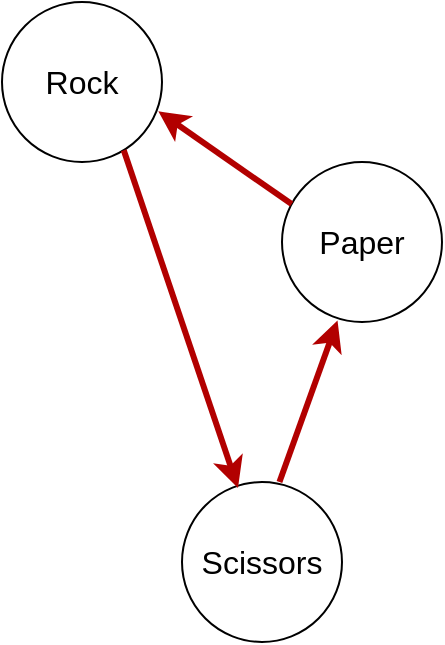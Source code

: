 <mxfile version="13.6.2" type="device" pages="7"><diagram id="9e6_Z-VKwYIJLHI3k8GD" name="rock-paper-scissors"><mxGraphModel dx="1086" dy="806" grid="1" gridSize="10" guides="1" tooltips="1" connect="1" arrows="1" fold="1" page="1" pageScale="1" pageWidth="827" pageHeight="1169" math="0" shadow="0"><root><mxCell id="BnuT8dtILZVAJD8GNS3d-0"/><mxCell id="BnuT8dtILZVAJD8GNS3d-1" parent="BnuT8dtILZVAJD8GNS3d-0"/><mxCell id="OL7TAy83lnLBot0rwto0-1" value="&lt;font style=&quot;font-size: 16px&quot;&gt;Paper&lt;br&gt;&lt;/font&gt;" style="ellipse;whiteSpace=wrap;html=1;aspect=fixed;" parent="BnuT8dtILZVAJD8GNS3d-1" vertex="1"><mxGeometry x="820" y="280" width="80" height="80" as="geometry"/></mxCell><mxCell id="OL7TAy83lnLBot0rwto0-2" value="&lt;font style=&quot;font-size: 16px&quot;&gt;Scissors&lt;br&gt;&lt;/font&gt;" style="ellipse;whiteSpace=wrap;html=1;aspect=fixed;" parent="BnuT8dtILZVAJD8GNS3d-1" vertex="1"><mxGeometry x="770" y="440" width="80" height="80" as="geometry"/></mxCell><mxCell id="OL7TAy83lnLBot0rwto0-5" value="&lt;font style=&quot;font-size: 16px&quot;&gt;Rock&lt;/font&gt;" style="ellipse;whiteSpace=wrap;html=1;aspect=fixed;" parent="BnuT8dtILZVAJD8GNS3d-1" vertex="1"><mxGeometry x="680" y="200" width="80" height="80" as="geometry"/></mxCell><mxCell id="OL7TAy83lnLBot0rwto0-6" value="" style="endArrow=none;html=1;entryX=0.06;entryY=0.263;entryDx=0;entryDy=0;entryPerimeter=0;fillColor=#e51400;strokeColor=#B20000;strokeWidth=3;startArrow=classic;startFill=1;endFill=0;exitX=0.977;exitY=0.683;exitDx=0;exitDy=0;exitPerimeter=0;" parent="BnuT8dtILZVAJD8GNS3d-1" source="OL7TAy83lnLBot0rwto0-5" target="OL7TAy83lnLBot0rwto0-1" edge="1"><mxGeometry width="50" height="50" relative="1" as="geometry"><mxPoint x="757" y="253" as="sourcePoint"/><mxPoint x="826.96" y="300" as="targetPoint"/></mxGeometry></mxCell><mxCell id="OL7TAy83lnLBot0rwto0-7" value="" style="endArrow=none;html=1;fillColor=#e51400;strokeColor=#B20000;strokeWidth=3;exitX=0.347;exitY=0.99;exitDx=0;exitDy=0;exitPerimeter=0;startArrow=classic;startFill=1;endFill=0;entryX=0.609;entryY=0;entryDx=0;entryDy=0;entryPerimeter=0;" parent="BnuT8dtILZVAJD8GNS3d-1" source="OL7TAy83lnLBot0rwto0-1" target="OL7TAy83lnLBot0rwto0-2" edge="1"><mxGeometry width="50" height="50" relative="1" as="geometry"><mxPoint x="849" y="355" as="sourcePoint"/><mxPoint x="819" y="440" as="targetPoint"/></mxGeometry></mxCell><mxCell id="OL7TAy83lnLBot0rwto0-10" value="" style="endArrow=none;html=1;entryX=0.761;entryY=0.927;entryDx=0;entryDy=0;fillColor=#e51400;strokeColor=#B20000;strokeWidth=3;startArrow=classic;startFill=1;endFill=0;entryPerimeter=0;" parent="BnuT8dtILZVAJD8GNS3d-1" target="OL7TAy83lnLBot0rwto0-5" edge="1"><mxGeometry width="50" height="50" relative="1" as="geometry"><mxPoint x="798" y="443" as="sourcePoint"/><mxPoint x="834.8" y="311.04" as="targetPoint"/></mxGeometry></mxCell></root></mxGraphModel></diagram><diagram id="YabmAm7ftYtk6uiL4tGM" name="add-lizard-spock"><mxGraphModel dx="1086" dy="806" grid="1" gridSize="10" guides="1" tooltips="1" connect="1" arrows="1" fold="1" page="1" pageScale="1" pageWidth="827" pageHeight="1169" math="0" shadow="0"><root><mxCell id="bu8O0fWI7KSObZ9ryEhF-0"/><mxCell id="bu8O0fWI7KSObZ9ryEhF-1" parent="bu8O0fWI7KSObZ9ryEhF-0"/><mxCell id="bu8O0fWI7KSObZ9ryEhF-2" value="" style="endArrow=classic;html=1;fillColor=#60a917;strokeColor=#2D7600;strokeWidth=3;exitX=0.424;exitY=0.982;exitDx=0;exitDy=0;exitPerimeter=0;entryX=0.266;entryY=0.059;entryDx=0;entryDy=0;entryPerimeter=0;" parent="bu8O0fWI7KSObZ9ryEhF-1" source="bu8O0fWI7KSObZ9ryEhF-5" target="bu8O0fWI7KSObZ9ryEhF-6" edge="1"><mxGeometry width="50" height="50" relative="1" as="geometry"><mxPoint x="867.76" y="379.2" as="sourcePoint"/><mxPoint x="839" y="460" as="targetPoint"/></mxGeometry></mxCell><mxCell id="bu8O0fWI7KSObZ9ryEhF-3" value="&lt;font style=&quot;font-size: 16px&quot;&gt;Paper&lt;br&gt;&lt;/font&gt;" style="ellipse;whiteSpace=wrap;html=1;aspect=fixed;" parent="bu8O0fWI7KSObZ9ryEhF-1" vertex="1"><mxGeometry x="820" y="280" width="80" height="80" as="geometry"/></mxCell><mxCell id="bu8O0fWI7KSObZ9ryEhF-4" value="&lt;font style=&quot;font-size: 16px&quot;&gt;Scissors&lt;br&gt;&lt;/font&gt;" style="ellipse;whiteSpace=wrap;html=1;aspect=fixed;" parent="bu8O0fWI7KSObZ9ryEhF-1" vertex="1"><mxGeometry x="770" y="440" width="80" height="80" as="geometry"/></mxCell><mxCell id="bu8O0fWI7KSObZ9ryEhF-5" value="&lt;font style=&quot;font-size: 16px&quot;&gt;Lizard&lt;br&gt;&lt;/font&gt;" style="ellipse;whiteSpace=wrap;html=1;aspect=fixed;" parent="bu8O0fWI7KSObZ9ryEhF-1" vertex="1"><mxGeometry x="560" y="290" width="80" height="80" as="geometry"/></mxCell><mxCell id="bu8O0fWI7KSObZ9ryEhF-6" value="&lt;font style=&quot;font-size: 16px&quot;&gt;Spock&lt;br&gt;&lt;/font&gt;" style="ellipse;whiteSpace=wrap;html=1;aspect=fixed;" parent="bu8O0fWI7KSObZ9ryEhF-1" vertex="1"><mxGeometry x="600" y="440" width="80" height="80" as="geometry"/></mxCell><mxCell id="bu8O0fWI7KSObZ9ryEhF-7" value="&lt;font style=&quot;font-size: 16px&quot;&gt;Rock&lt;/font&gt;" style="ellipse;whiteSpace=wrap;html=1;aspect=fixed;" parent="bu8O0fWI7KSObZ9ryEhF-1" vertex="1"><mxGeometry x="680" y="200" width="80" height="80" as="geometry"/></mxCell><mxCell id="bu8O0fWI7KSObZ9ryEhF-8" value="" style="endArrow=none;html=1;entryX=0.06;entryY=0.263;entryDx=0;entryDy=0;entryPerimeter=0;fillColor=#fad9d5;strokeColor=#ae4132;strokeWidth=3;startArrow=classic;startFill=1;endFill=0;exitX=0.977;exitY=0.683;exitDx=0;exitDy=0;exitPerimeter=0;" parent="bu8O0fWI7KSObZ9ryEhF-1" source="bu8O0fWI7KSObZ9ryEhF-7" target="bu8O0fWI7KSObZ9ryEhF-3" edge="1"><mxGeometry width="50" height="50" relative="1" as="geometry"><mxPoint x="757" y="253" as="sourcePoint"/><mxPoint x="826.96" y="300" as="targetPoint"/></mxGeometry></mxCell><mxCell id="bu8O0fWI7KSObZ9ryEhF-9" value="" style="endArrow=none;html=1;fillColor=#fad9d5;strokeColor=#ae4132;strokeWidth=3;exitX=0.347;exitY=0.99;exitDx=0;exitDy=0;exitPerimeter=0;startArrow=classic;startFill=1;endFill=0;entryX=0.609;entryY=0;entryDx=0;entryDy=0;entryPerimeter=0;" parent="bu8O0fWI7KSObZ9ryEhF-1" source="bu8O0fWI7KSObZ9ryEhF-3" target="bu8O0fWI7KSObZ9ryEhF-4" edge="1"><mxGeometry width="50" height="50" relative="1" as="geometry"><mxPoint x="849" y="355" as="sourcePoint"/><mxPoint x="819" y="440" as="targetPoint"/></mxGeometry></mxCell><mxCell id="bu8O0fWI7KSObZ9ryEhF-10" value="" style="endArrow=none;html=1;fillColor=#60a917;strokeColor=#2D7600;strokeWidth=3;exitX=0;exitY=0.5;exitDx=0;exitDy=0;entryX=1;entryY=0.5;entryDx=0;entryDy=0;startArrow=classic;startFill=1;endFill=0;" parent="bu8O0fWI7KSObZ9ryEhF-1" source="bu8O0fWI7KSObZ9ryEhF-4" target="bu8O0fWI7KSObZ9ryEhF-6" edge="1"><mxGeometry width="50" height="50" relative="1" as="geometry"><mxPoint x="857.76" y="369.2" as="sourcePoint"/><mxPoint x="680.24" y="481.5" as="targetPoint"/></mxGeometry></mxCell><mxCell id="bu8O0fWI7KSObZ9ryEhF-11" value="" style="endArrow=none;html=1;fillColor=#60a917;strokeColor=#2D7600;strokeWidth=3;exitX=0.754;exitY=0.068;exitDx=0;exitDy=0;exitPerimeter=0;entryX=0.016;entryY=0.659;entryDx=0;entryDy=0;entryPerimeter=0;startArrow=classic;startFill=1;endFill=0;" parent="bu8O0fWI7KSObZ9ryEhF-1" source="bu8O0fWI7KSObZ9ryEhF-5" target="bu8O0fWI7KSObZ9ryEhF-7" edge="1"><mxGeometry width="50" height="50" relative="1" as="geometry"><mxPoint x="603.92" y="378.56" as="sourcePoint"/><mxPoint x="630.16" y="452.8" as="targetPoint"/></mxGeometry></mxCell><mxCell id="bu8O0fWI7KSObZ9ryEhF-12" value="" style="endArrow=none;html=1;entryX=0.761;entryY=0.927;entryDx=0;entryDy=0;fillColor=#fad9d5;strokeColor=#ae4132;strokeWidth=3;startArrow=classic;startFill=1;endFill=0;entryPerimeter=0;" parent="bu8O0fWI7KSObZ9ryEhF-1" target="bu8O0fWI7KSObZ9ryEhF-7" edge="1"><mxGeometry width="50" height="50" relative="1" as="geometry"><mxPoint x="798" y="443" as="sourcePoint"/><mxPoint x="834.8" y="311.04" as="targetPoint"/></mxGeometry></mxCell></root></mxGraphModel></diagram><diagram id="udaQtl2rKugXAby5NC5z" name="discover-pattern"><mxGraphModel dx="1086" dy="806" grid="1" gridSize="10" guides="1" tooltips="1" connect="1" arrows="1" fold="1" page="1" pageScale="1" pageWidth="827" pageHeight="1169" math="0" shadow="0"><root><mxCell id="7-mwW_3qTx7R7UxafjOz-0"/><mxCell id="7-mwW_3qTx7R7UxafjOz-1" parent="7-mwW_3qTx7R7UxafjOz-0"/><mxCell id="7-mwW_3qTx7R7UxafjOz-2" value="" style="endArrow=classic;html=1;fillColor=#f8cecc;strokeColor=#b85450;strokeWidth=3;exitX=0.424;exitY=0.982;exitDx=0;exitDy=0;exitPerimeter=0;entryX=0.266;entryY=0.059;entryDx=0;entryDy=0;entryPerimeter=0;" parent="7-mwW_3qTx7R7UxafjOz-1" source="7-mwW_3qTx7R7UxafjOz-5" target="7-mwW_3qTx7R7UxafjOz-6" edge="1"><mxGeometry width="50" height="50" relative="1" as="geometry"><mxPoint x="867.76" y="379.2" as="sourcePoint"/><mxPoint x="839" y="460" as="targetPoint"/></mxGeometry></mxCell><mxCell id="7-mwW_3qTx7R7UxafjOz-3" value="&lt;font style=&quot;font-size: 16px&quot;&gt;Paper&lt;br&gt;&lt;/font&gt;" style="ellipse;whiteSpace=wrap;html=1;aspect=fixed;" parent="7-mwW_3qTx7R7UxafjOz-1" vertex="1"><mxGeometry x="820" y="280" width="80" height="80" as="geometry"/></mxCell><mxCell id="7-mwW_3qTx7R7UxafjOz-4" value="&lt;font style=&quot;font-size: 16px&quot;&gt;Scissors&lt;br&gt;&lt;/font&gt;" style="ellipse;whiteSpace=wrap;html=1;aspect=fixed;" parent="7-mwW_3qTx7R7UxafjOz-1" vertex="1"><mxGeometry x="770" y="440" width="80" height="80" as="geometry"/></mxCell><mxCell id="7-mwW_3qTx7R7UxafjOz-5" value="&lt;font style=&quot;font-size: 16px&quot;&gt;Lizard&lt;br&gt;&lt;/font&gt;" style="ellipse;whiteSpace=wrap;html=1;aspect=fixed;" parent="7-mwW_3qTx7R7UxafjOz-1" vertex="1"><mxGeometry x="560" y="290" width="80" height="80" as="geometry"/></mxCell><mxCell id="7-mwW_3qTx7R7UxafjOz-6" value="&lt;font style=&quot;font-size: 16px&quot;&gt;Spock&lt;br&gt;&lt;/font&gt;" style="ellipse;whiteSpace=wrap;html=1;aspect=fixed;" parent="7-mwW_3qTx7R7UxafjOz-1" vertex="1"><mxGeometry x="600" y="440" width="80" height="80" as="geometry"/></mxCell><mxCell id="7-mwW_3qTx7R7UxafjOz-7" value="&lt;font style=&quot;font-size: 16px&quot;&gt;Rock&lt;/font&gt;" style="ellipse;whiteSpace=wrap;html=1;aspect=fixed;" parent="7-mwW_3qTx7R7UxafjOz-1" vertex="1"><mxGeometry x="680" y="200" width="80" height="80" as="geometry"/></mxCell><mxCell id="7-mwW_3qTx7R7UxafjOz-8" value="" style="endArrow=none;html=1;entryX=0.06;entryY=0.263;entryDx=0;entryDy=0;entryPerimeter=0;fillColor=#60a917;strokeWidth=3;startArrow=classic;startFill=1;endFill=0;exitX=0.977;exitY=0.683;exitDx=0;exitDy=0;exitPerimeter=0;strokeColor=#AE4132;" parent="7-mwW_3qTx7R7UxafjOz-1" source="7-mwW_3qTx7R7UxafjOz-7" target="7-mwW_3qTx7R7UxafjOz-3" edge="1"><mxGeometry width="50" height="50" relative="1" as="geometry"><mxPoint x="757" y="253" as="sourcePoint"/><mxPoint x="826.96" y="300" as="targetPoint"/></mxGeometry></mxCell><mxCell id="7-mwW_3qTx7R7UxafjOz-9" value="" style="endArrow=none;html=1;fillColor=#fad9d5;strokeColor=#ae4132;strokeWidth=3;exitX=0.347;exitY=0.99;exitDx=0;exitDy=0;exitPerimeter=0;startArrow=classic;startFill=1;endFill=0;entryX=0.609;entryY=0;entryDx=0;entryDy=0;entryPerimeter=0;" parent="7-mwW_3qTx7R7UxafjOz-1" source="7-mwW_3qTx7R7UxafjOz-3" target="7-mwW_3qTx7R7UxafjOz-4" edge="1"><mxGeometry width="50" height="50" relative="1" as="geometry"><mxPoint x="849" y="355" as="sourcePoint"/><mxPoint x="819" y="440" as="targetPoint"/></mxGeometry></mxCell><mxCell id="7-mwW_3qTx7R7UxafjOz-10" value="" style="endArrow=none;html=1;fillColor=#f8cecc;strokeColor=#b85450;strokeWidth=3;exitX=0;exitY=0.5;exitDx=0;exitDy=0;entryX=1;entryY=0.5;entryDx=0;entryDy=0;startArrow=classic;startFill=1;endFill=0;" parent="7-mwW_3qTx7R7UxafjOz-1" source="7-mwW_3qTx7R7UxafjOz-4" target="7-mwW_3qTx7R7UxafjOz-6" edge="1"><mxGeometry width="50" height="50" relative="1" as="geometry"><mxPoint x="857.76" y="369.2" as="sourcePoint"/><mxPoint x="680.24" y="481.5" as="targetPoint"/></mxGeometry></mxCell><mxCell id="7-mwW_3qTx7R7UxafjOz-11" value="" style="endArrow=none;html=1;fillColor=#60a917;strokeWidth=3;exitX=0.754;exitY=0.068;exitDx=0;exitDy=0;exitPerimeter=0;entryX=0.016;entryY=0.659;entryDx=0;entryDy=0;entryPerimeter=0;startArrow=classic;startFill=1;endFill=0;strokeColor=#001DBC;" parent="7-mwW_3qTx7R7UxafjOz-1" source="7-mwW_3qTx7R7UxafjOz-5" target="7-mwW_3qTx7R7UxafjOz-7" edge="1"><mxGeometry width="50" height="50" relative="1" as="geometry"><mxPoint x="603.92" y="378.56" as="sourcePoint"/><mxPoint x="630.16" y="452.8" as="targetPoint"/></mxGeometry></mxCell><mxCell id="7-mwW_3qTx7R7UxafjOz-12" value="" style="endArrow=none;html=1;entryX=0.761;entryY=0.927;entryDx=0;entryDy=0;fillColor=#fad9d5;strokeColor=#ae4132;strokeWidth=3;startArrow=classic;startFill=1;endFill=0;entryPerimeter=0;" parent="7-mwW_3qTx7R7UxafjOz-1" target="7-mwW_3qTx7R7UxafjOz-7" edge="1"><mxGeometry width="50" height="50" relative="1" as="geometry"><mxPoint x="798" y="443" as="sourcePoint"/><mxPoint x="834.8" y="311.04" as="targetPoint"/></mxGeometry></mxCell><mxCell id="7-mwW_3qTx7R7UxafjOz-15" value="" style="endArrow=none;html=1;fillColor=#60a917;strokeColor=#2D7600;strokeWidth=3;startArrow=classic;startFill=1;endFill=0;exitX=0.003;exitY=0.48;exitDx=0;exitDy=0;exitPerimeter=0;entryX=0.997;entryY=0.362;entryDx=0;entryDy=0;entryPerimeter=0;" parent="7-mwW_3qTx7R7UxafjOz-1" source="7-mwW_3qTx7R7UxafjOz-3" target="7-mwW_3qTx7R7UxafjOz-5" edge="1"><mxGeometry width="50" height="50" relative="1" as="geometry"><mxPoint x="701.12" y="282.32" as="sourcePoint"/><mxPoint x="640" y="307" as="targetPoint"/></mxGeometry></mxCell></root></mxGraphModel></diagram><diagram id="m64mC-ZzCTpr8YmQdJvG" name="follow-pattern-1"><mxGraphModel dx="1086" dy="806" grid="1" gridSize="10" guides="1" tooltips="1" connect="1" arrows="1" fold="1" page="1" pageScale="1" pageWidth="827" pageHeight="1169" math="0" shadow="0"><root><mxCell id="MLxDjunKct8Moc0T_skl-0"/><mxCell id="MLxDjunKct8Moc0T_skl-1" parent="MLxDjunKct8Moc0T_skl-0"/><mxCell id="i18cFVJMgDSFDs-KqKWb-15" value="" style="endArrow=classic;html=1;fillColor=#0050ef;strokeWidth=3;exitX=0.424;exitY=0.982;exitDx=0;exitDy=0;exitPerimeter=0;entryX=0.266;entryY=0.059;entryDx=0;entryDy=0;entryPerimeter=0;strokeColor=#001DBC;" parent="MLxDjunKct8Moc0T_skl-1" source="i18cFVJMgDSFDs-KqKWb-18" target="i18cFVJMgDSFDs-KqKWb-19" edge="1"><mxGeometry width="50" height="50" relative="1" as="geometry"><mxPoint x="887.76" y="399.2" as="sourcePoint"/><mxPoint x="859" y="480" as="targetPoint"/></mxGeometry></mxCell><mxCell id="i18cFVJMgDSFDs-KqKWb-16" value="&lt;font style=&quot;font-size: 16px&quot;&gt;Paper&lt;br&gt;&lt;/font&gt;" style="ellipse;whiteSpace=wrap;html=1;aspect=fixed;" parent="MLxDjunKct8Moc0T_skl-1" vertex="1"><mxGeometry x="840" y="300" width="80" height="80" as="geometry"/></mxCell><mxCell id="i18cFVJMgDSFDs-KqKWb-17" value="&lt;font style=&quot;font-size: 16px&quot;&gt;Scissors&lt;br&gt;&lt;/font&gt;" style="ellipse;whiteSpace=wrap;html=1;aspect=fixed;" parent="MLxDjunKct8Moc0T_skl-1" vertex="1"><mxGeometry x="790" y="460" width="80" height="80" as="geometry"/></mxCell><mxCell id="i18cFVJMgDSFDs-KqKWb-18" value="&lt;font style=&quot;font-size: 16px&quot;&gt;Lizard&lt;br&gt;&lt;/font&gt;" style="ellipse;whiteSpace=wrap;html=1;aspect=fixed;" parent="MLxDjunKct8Moc0T_skl-1" vertex="1"><mxGeometry x="580" y="310" width="80" height="80" as="geometry"/></mxCell><mxCell id="i18cFVJMgDSFDs-KqKWb-19" value="&lt;font style=&quot;font-size: 16px&quot;&gt;Spock&lt;br&gt;&lt;/font&gt;" style="ellipse;whiteSpace=wrap;html=1;aspect=fixed;" parent="MLxDjunKct8Moc0T_skl-1" vertex="1"><mxGeometry x="620" y="460" width="80" height="80" as="geometry"/></mxCell><mxCell id="i18cFVJMgDSFDs-KqKWb-20" value="&lt;font style=&quot;font-size: 16px&quot;&gt;Rock&lt;/font&gt;" style="ellipse;whiteSpace=wrap;html=1;aspect=fixed;" parent="MLxDjunKct8Moc0T_skl-1" vertex="1"><mxGeometry x="700" y="220" width="80" height="80" as="geometry"/></mxCell><mxCell id="i18cFVJMgDSFDs-KqKWb-21" value="" style="endArrow=none;html=1;entryX=0.06;entryY=0.263;entryDx=0;entryDy=0;entryPerimeter=0;fillColor=#e51400;strokeWidth=3;startArrow=classic;startFill=1;endFill=0;exitX=0.977;exitY=0.683;exitDx=0;exitDy=0;exitPerimeter=0;strokeColor=#B85450;" parent="MLxDjunKct8Moc0T_skl-1" source="i18cFVJMgDSFDs-KqKWb-20" target="i18cFVJMgDSFDs-KqKWb-16" edge="1"><mxGeometry width="50" height="50" relative="1" as="geometry"><mxPoint x="777" y="273" as="sourcePoint"/><mxPoint x="846.96" y="320" as="targetPoint"/></mxGeometry></mxCell><mxCell id="i18cFVJMgDSFDs-KqKWb-22" value="" style="endArrow=none;html=1;fillColor=#e51400;strokeWidth=3;exitX=0.347;exitY=0.99;exitDx=0;exitDy=0;exitPerimeter=0;startArrow=classic;startFill=1;endFill=0;entryX=0.609;entryY=0;entryDx=0;entryDy=0;entryPerimeter=0;strokeColor=#B85450;" parent="MLxDjunKct8Moc0T_skl-1" source="i18cFVJMgDSFDs-KqKWb-16" target="i18cFVJMgDSFDs-KqKWb-17" edge="1"><mxGeometry width="50" height="50" relative="1" as="geometry"><mxPoint x="869" y="375" as="sourcePoint"/><mxPoint x="839" y="460" as="targetPoint"/></mxGeometry></mxCell><mxCell id="i18cFVJMgDSFDs-KqKWb-23" value="" style="endArrow=none;html=1;fillColor=#f8cecc;strokeColor=#b85450;strokeWidth=3;exitX=0;exitY=0.5;exitDx=0;exitDy=0;entryX=1;entryY=0.5;entryDx=0;entryDy=0;startArrow=classic;startFill=1;endFill=0;" parent="MLxDjunKct8Moc0T_skl-1" source="i18cFVJMgDSFDs-KqKWb-17" target="i18cFVJMgDSFDs-KqKWb-19" edge="1"><mxGeometry width="50" height="50" relative="1" as="geometry"><mxPoint x="877.76" y="389.2" as="sourcePoint"/><mxPoint x="700.24" y="501.5" as="targetPoint"/></mxGeometry></mxCell><mxCell id="i18cFVJMgDSFDs-KqKWb-24" value="" style="endArrow=none;html=1;fillColor=#f8cecc;strokeWidth=3;exitX=0.754;exitY=0.068;exitDx=0;exitDy=0;exitPerimeter=0;entryX=0.016;entryY=0.659;entryDx=0;entryDy=0;entryPerimeter=0;startArrow=classic;startFill=1;endFill=0;strokeColor=#B85450;" parent="MLxDjunKct8Moc0T_skl-1" source="i18cFVJMgDSFDs-KqKWb-18" target="i18cFVJMgDSFDs-KqKWb-20" edge="1"><mxGeometry width="50" height="50" relative="1" as="geometry"><mxPoint x="623.92" y="398.56" as="sourcePoint"/><mxPoint x="650.16" y="472.8" as="targetPoint"/></mxGeometry></mxCell><mxCell id="i18cFVJMgDSFDs-KqKWb-25" value="" style="endArrow=none;html=1;entryX=0.761;entryY=0.927;entryDx=0;entryDy=0;fillColor=#60a917;strokeWidth=3;startArrow=classic;startFill=1;endFill=0;entryPerimeter=0;strokeColor=#B85450;" parent="MLxDjunKct8Moc0T_skl-1" target="i18cFVJMgDSFDs-KqKWb-20" edge="1"><mxGeometry width="50" height="50" relative="1" as="geometry"><mxPoint x="818" y="463" as="sourcePoint"/><mxPoint x="854.8" y="331.04" as="targetPoint"/></mxGeometry></mxCell><mxCell id="i18cFVJMgDSFDs-KqKWb-27" value="" style="endArrow=none;html=1;entryX=0.56;entryY=-0.007;entryDx=0;entryDy=0;fillColor=#0050ef;strokeWidth=3;startArrow=classic;startFill=1;endFill=0;exitX=0.227;exitY=0.937;exitDx=0;exitDy=0;entryPerimeter=0;exitPerimeter=0;strokeColor=#2D7600;" parent="MLxDjunKct8Moc0T_skl-1" source="i18cFVJMgDSFDs-KqKWb-20" target="i18cFVJMgDSFDs-KqKWb-19" edge="1"><mxGeometry width="50" height="50" relative="1" as="geometry"><mxPoint x="711" y="292" as="sourcePoint"/><mxPoint x="861.716" y="378.284" as="targetPoint"/></mxGeometry></mxCell><mxCell id="i18cFVJMgDSFDs-KqKWb-28" value="" style="endArrow=none;html=1;fillColor=#d5e8d4;strokeWidth=3;startArrow=classic;startFill=1;endFill=0;exitX=0.003;exitY=0.48;exitDx=0;exitDy=0;exitPerimeter=0;entryX=0.997;entryY=0.362;entryDx=0;entryDy=0;entryPerimeter=0;strokeColor=#B85450;" parent="MLxDjunKct8Moc0T_skl-1" source="i18cFVJMgDSFDs-KqKWb-16" target="i18cFVJMgDSFDs-KqKWb-18" edge="1"><mxGeometry width="50" height="50" relative="1" as="geometry"><mxPoint x="721.12" y="302.32" as="sourcePoint"/><mxPoint x="660" y="327" as="targetPoint"/></mxGeometry></mxCell></root></mxGraphModel></diagram><diagram id="taT_E5NzCVB-kXhi4oP4" name="follow-pattern-2"><mxGraphModel dx="1086" dy="806" grid="1" gridSize="10" guides="1" tooltips="1" connect="1" arrows="1" fold="1" page="1" pageScale="1" pageWidth="827" pageHeight="1169" math="0" shadow="0"><root><mxCell id="TkNvPMxHkz4VMcp3EQDT-0"/><mxCell id="TkNvPMxHkz4VMcp3EQDT-1" parent="TkNvPMxHkz4VMcp3EQDT-0"/><mxCell id="TkNvPMxHkz4VMcp3EQDT-2" value="" style="endArrow=classic;html=1;fillColor=#dae8fc;strokeWidth=3;exitX=0.424;exitY=0.982;exitDx=0;exitDy=0;exitPerimeter=0;entryX=0.266;entryY=0.059;entryDx=0;entryDy=0;entryPerimeter=0;gradientColor=#7ea6e0;strokeColor=#B85450;" parent="TkNvPMxHkz4VMcp3EQDT-1" source="TkNvPMxHkz4VMcp3EQDT-5" target="TkNvPMxHkz4VMcp3EQDT-6" edge="1"><mxGeometry width="50" height="50" relative="1" as="geometry"><mxPoint x="867.76" y="379.2" as="sourcePoint"/><mxPoint x="839" y="460" as="targetPoint"/></mxGeometry></mxCell><mxCell id="TkNvPMxHkz4VMcp3EQDT-3" value="&lt;font style=&quot;font-size: 16px&quot;&gt;Paper&lt;br&gt;&lt;/font&gt;" style="ellipse;whiteSpace=wrap;html=1;aspect=fixed;" parent="TkNvPMxHkz4VMcp3EQDT-1" vertex="1"><mxGeometry x="820" y="280" width="80" height="80" as="geometry"/></mxCell><mxCell id="TkNvPMxHkz4VMcp3EQDT-4" value="&lt;font style=&quot;font-size: 16px&quot;&gt;Scissors&lt;br&gt;&lt;/font&gt;" style="ellipse;whiteSpace=wrap;html=1;aspect=fixed;" parent="TkNvPMxHkz4VMcp3EQDT-1" vertex="1"><mxGeometry x="770" y="440" width="80" height="80" as="geometry"/></mxCell><mxCell id="TkNvPMxHkz4VMcp3EQDT-5" value="&lt;font style=&quot;font-size: 16px&quot;&gt;Lizard&lt;br&gt;&lt;/font&gt;" style="ellipse;whiteSpace=wrap;html=1;aspect=fixed;" parent="TkNvPMxHkz4VMcp3EQDT-1" vertex="1"><mxGeometry x="560" y="290" width="80" height="80" as="geometry"/></mxCell><mxCell id="TkNvPMxHkz4VMcp3EQDT-6" value="&lt;font style=&quot;font-size: 16px&quot;&gt;Spock&lt;br&gt;&lt;/font&gt;" style="ellipse;whiteSpace=wrap;html=1;aspect=fixed;" parent="TkNvPMxHkz4VMcp3EQDT-1" vertex="1"><mxGeometry x="600" y="440" width="80" height="80" as="geometry"/></mxCell><mxCell id="TkNvPMxHkz4VMcp3EQDT-7" value="&lt;font style=&quot;font-size: 16px&quot;&gt;Rock&lt;/font&gt;" style="ellipse;whiteSpace=wrap;html=1;aspect=fixed;" parent="TkNvPMxHkz4VMcp3EQDT-1" vertex="1"><mxGeometry x="680" y="200" width="80" height="80" as="geometry"/></mxCell><mxCell id="TkNvPMxHkz4VMcp3EQDT-8" value="" style="endArrow=none;html=1;entryX=0.06;entryY=0.263;entryDx=0;entryDy=0;entryPerimeter=0;fillColor=#e51400;strokeWidth=3;startArrow=classic;startFill=1;endFill=0;exitX=0.977;exitY=0.683;exitDx=0;exitDy=0;exitPerimeter=0;strokeColor=#B85450;" parent="TkNvPMxHkz4VMcp3EQDT-1" source="TkNvPMxHkz4VMcp3EQDT-7" target="TkNvPMxHkz4VMcp3EQDT-3" edge="1"><mxGeometry width="50" height="50" relative="1" as="geometry"><mxPoint x="757" y="253" as="sourcePoint"/><mxPoint x="826.96" y="300" as="targetPoint"/></mxGeometry></mxCell><mxCell id="TkNvPMxHkz4VMcp3EQDT-9" value="" style="endArrow=none;html=1;fillColor=#e51400;strokeWidth=3;exitX=0.347;exitY=0.99;exitDx=0;exitDy=0;exitPerimeter=0;startArrow=classic;startFill=1;endFill=0;entryX=0.609;entryY=0;entryDx=0;entryDy=0;entryPerimeter=0;strokeColor=#B85450;" parent="TkNvPMxHkz4VMcp3EQDT-1" source="TkNvPMxHkz4VMcp3EQDT-3" target="TkNvPMxHkz4VMcp3EQDT-4" edge="1"><mxGeometry width="50" height="50" relative="1" as="geometry"><mxPoint x="849" y="355" as="sourcePoint"/><mxPoint x="819" y="440" as="targetPoint"/></mxGeometry></mxCell><mxCell id="TkNvPMxHkz4VMcp3EQDT-10" value="" style="endArrow=none;html=1;fillColor=#fa6800;strokeWidth=3;exitX=0;exitY=0.5;exitDx=0;exitDy=0;entryX=1;entryY=0.5;entryDx=0;entryDy=0;startArrow=classic;startFill=1;endFill=0;strokeColor=#001DBC;" parent="TkNvPMxHkz4VMcp3EQDT-1" source="TkNvPMxHkz4VMcp3EQDT-4" target="TkNvPMxHkz4VMcp3EQDT-6" edge="1"><mxGeometry width="50" height="50" relative="1" as="geometry"><mxPoint x="857.76" y="369.2" as="sourcePoint"/><mxPoint x="680.24" y="481.5" as="targetPoint"/></mxGeometry></mxCell><mxCell id="TkNvPMxHkz4VMcp3EQDT-11" value="" style="endArrow=none;html=1;fillColor=#f8cecc;strokeWidth=3;exitX=0.754;exitY=0.068;exitDx=0;exitDy=0;exitPerimeter=0;entryX=0.016;entryY=0.659;entryDx=0;entryDy=0;entryPerimeter=0;startArrow=classic;startFill=1;endFill=0;strokeColor=#B85450;" parent="TkNvPMxHkz4VMcp3EQDT-1" source="TkNvPMxHkz4VMcp3EQDT-5" target="TkNvPMxHkz4VMcp3EQDT-7" edge="1"><mxGeometry width="50" height="50" relative="1" as="geometry"><mxPoint x="603.92" y="378.56" as="sourcePoint"/><mxPoint x="630.16" y="452.8" as="targetPoint"/></mxGeometry></mxCell><mxCell id="TkNvPMxHkz4VMcp3EQDT-12" value="" style="endArrow=none;html=1;entryX=0.761;entryY=0.927;entryDx=0;entryDy=0;fillColor=#60a917;strokeWidth=3;startArrow=classic;startFill=1;endFill=0;entryPerimeter=0;strokeColor=#B85450;" parent="TkNvPMxHkz4VMcp3EQDT-1" target="TkNvPMxHkz4VMcp3EQDT-7" edge="1"><mxGeometry width="50" height="50" relative="1" as="geometry"><mxPoint x="798" y="443" as="sourcePoint"/><mxPoint x="834.8" y="311.04" as="targetPoint"/></mxGeometry></mxCell><mxCell id="TkNvPMxHkz4VMcp3EQDT-14" value="" style="endArrow=none;html=1;entryX=0.56;entryY=-0.007;entryDx=0;entryDy=0;fillColor=#dae8fc;strokeWidth=3;startArrow=classic;startFill=1;endFill=0;exitX=0.227;exitY=0.937;exitDx=0;exitDy=0;entryPerimeter=0;exitPerimeter=0;gradientColor=#7ea6e0;strokeColor=#B85450;" parent="TkNvPMxHkz4VMcp3EQDT-1" source="TkNvPMxHkz4VMcp3EQDT-7" target="TkNvPMxHkz4VMcp3EQDT-6" edge="1"><mxGeometry width="50" height="50" relative="1" as="geometry"><mxPoint x="691" y="272" as="sourcePoint"/><mxPoint x="841.716" y="358.284" as="targetPoint"/></mxGeometry></mxCell><mxCell id="TkNvPMxHkz4VMcp3EQDT-15" value="" style="endArrow=none;html=1;fillColor=#d5e8d4;strokeWidth=3;startArrow=classic;startFill=1;endFill=0;exitX=0.003;exitY=0.48;exitDx=0;exitDy=0;exitPerimeter=0;entryX=0.997;entryY=0.362;entryDx=0;entryDy=0;entryPerimeter=0;strokeColor=#B85450;" parent="TkNvPMxHkz4VMcp3EQDT-1" source="TkNvPMxHkz4VMcp3EQDT-3" target="TkNvPMxHkz4VMcp3EQDT-5" edge="1"><mxGeometry width="50" height="50" relative="1" as="geometry"><mxPoint x="701.12" y="282.32" as="sourcePoint"/><mxPoint x="640" y="307" as="targetPoint"/></mxGeometry></mxCell><mxCell id="TkNvPMxHkz4VMcp3EQDT-16" value="" style="endArrow=none;html=1;entryX=0.079;entryY=0.232;entryDx=0;entryDy=0;fillColor=#fa6800;strokeWidth=3;startArrow=classic;startFill=1;endFill=0;entryPerimeter=0;exitX=0.829;exitY=0.894;exitDx=0;exitDy=0;exitPerimeter=0;strokeColor=#2D7600;" parent="TkNvPMxHkz4VMcp3EQDT-1" source="TkNvPMxHkz4VMcp3EQDT-5" target="TkNvPMxHkz4VMcp3EQDT-4" edge="1"><mxGeometry width="50" height="50" relative="1" as="geometry"><mxPoint x="701" y="282" as="sourcePoint"/><mxPoint x="650" y="450" as="targetPoint"/></mxGeometry></mxCell></root></mxGraphModel></diagram><diagram id="bEEcjP-eih22U7jZhOoa" name="follow-pattern-3"><mxGraphModel dx="1086" dy="806" grid="1" gridSize="10" guides="1" tooltips="1" connect="1" arrows="1" fold="1" page="1" pageScale="1" pageWidth="827" pageHeight="1169" math="0" shadow="0"><root><mxCell id="yeiDBWktmfBTTiIIY6Ul-0"/><mxCell id="yeiDBWktmfBTTiIIY6Ul-1" parent="yeiDBWktmfBTTiIIY6Ul-0"/><mxCell id="yeiDBWktmfBTTiIIY6Ul-2" value="" style="endArrow=classic;html=1;fillColor=#f5f5f5;strokeWidth=3;exitX=0.424;exitY=0.982;exitDx=0;exitDy=0;exitPerimeter=0;entryX=0.266;entryY=0.059;entryDx=0;entryDy=0;entryPerimeter=0;gradientColor=#b3b3b3;strokeColor=#B85450;" parent="yeiDBWktmfBTTiIIY6Ul-1" source="yeiDBWktmfBTTiIIY6Ul-5" target="yeiDBWktmfBTTiIIY6Ul-6" edge="1"><mxGeometry width="50" height="50" relative="1" as="geometry"><mxPoint x="867.76" y="379.2" as="sourcePoint"/><mxPoint x="839" y="460" as="targetPoint"/></mxGeometry></mxCell><mxCell id="yeiDBWktmfBTTiIIY6Ul-3" value="&lt;font style=&quot;font-size: 16px&quot;&gt;Paper&lt;br&gt;&lt;/font&gt;" style="ellipse;whiteSpace=wrap;html=1;aspect=fixed;" parent="yeiDBWktmfBTTiIIY6Ul-1" vertex="1"><mxGeometry x="820" y="280" width="80" height="80" as="geometry"/></mxCell><mxCell id="yeiDBWktmfBTTiIIY6Ul-4" value="&lt;font style=&quot;font-size: 16px&quot;&gt;Scissors&lt;br&gt;&lt;/font&gt;" style="ellipse;whiteSpace=wrap;html=1;aspect=fixed;" parent="yeiDBWktmfBTTiIIY6Ul-1" vertex="1"><mxGeometry x="770" y="440" width="80" height="80" as="geometry"/></mxCell><mxCell id="yeiDBWktmfBTTiIIY6Ul-5" value="&lt;font style=&quot;font-size: 16px&quot;&gt;Lizard&lt;br&gt;&lt;/font&gt;" style="ellipse;whiteSpace=wrap;html=1;aspect=fixed;" parent="yeiDBWktmfBTTiIIY6Ul-1" vertex="1"><mxGeometry x="560" y="290" width="80" height="80" as="geometry"/></mxCell><mxCell id="yeiDBWktmfBTTiIIY6Ul-6" value="&lt;font style=&quot;font-size: 16px&quot;&gt;Spock&lt;br&gt;&lt;/font&gt;" style="ellipse;whiteSpace=wrap;html=1;aspect=fixed;" parent="yeiDBWktmfBTTiIIY6Ul-1" vertex="1"><mxGeometry x="600" y="440" width="80" height="80" as="geometry"/></mxCell><mxCell id="yeiDBWktmfBTTiIIY6Ul-7" value="&lt;font style=&quot;font-size: 16px&quot;&gt;Rock&lt;/font&gt;" style="ellipse;whiteSpace=wrap;html=1;aspect=fixed;" parent="yeiDBWktmfBTTiIIY6Ul-1" vertex="1"><mxGeometry x="680" y="200" width="80" height="80" as="geometry"/></mxCell><mxCell id="yeiDBWktmfBTTiIIY6Ul-8" value="" style="endArrow=none;html=1;entryX=0.06;entryY=0.263;entryDx=0;entryDy=0;entryPerimeter=0;fillColor=#e51400;strokeWidth=3;startArrow=classic;startFill=1;endFill=0;exitX=0.977;exitY=0.683;exitDx=0;exitDy=0;exitPerimeter=0;strokeColor=#B85450;" parent="yeiDBWktmfBTTiIIY6Ul-1" source="yeiDBWktmfBTTiIIY6Ul-7" target="yeiDBWktmfBTTiIIY6Ul-3" edge="1"><mxGeometry width="50" height="50" relative="1" as="geometry"><mxPoint x="757" y="253" as="sourcePoint"/><mxPoint x="826.96" y="300" as="targetPoint"/></mxGeometry></mxCell><mxCell id="yeiDBWktmfBTTiIIY6Ul-9" value="" style="endArrow=none;html=1;fillColor=#1ba1e2;strokeWidth=3;exitX=0.347;exitY=0.99;exitDx=0;exitDy=0;exitPerimeter=0;startArrow=classic;startFill=1;endFill=0;entryX=0.609;entryY=0;entryDx=0;entryDy=0;entryPerimeter=0;strokeColor=#001DBC;" parent="yeiDBWktmfBTTiIIY6Ul-1" source="yeiDBWktmfBTTiIIY6Ul-3" target="yeiDBWktmfBTTiIIY6Ul-4" edge="1"><mxGeometry width="50" height="50" relative="1" as="geometry"><mxPoint x="849" y="355" as="sourcePoint"/><mxPoint x="819" y="440" as="targetPoint"/></mxGeometry></mxCell><mxCell id="yeiDBWktmfBTTiIIY6Ul-10" value="" style="endArrow=none;html=1;fillColor=#ffcd28;strokeWidth=3;exitX=0;exitY=0.5;exitDx=0;exitDy=0;entryX=1;entryY=0.5;entryDx=0;entryDy=0;startArrow=classic;startFill=1;endFill=0;gradientColor=#ffa500;strokeColor=#B85450;" parent="yeiDBWktmfBTTiIIY6Ul-1" source="yeiDBWktmfBTTiIIY6Ul-4" target="yeiDBWktmfBTTiIIY6Ul-6" edge="1"><mxGeometry width="50" height="50" relative="1" as="geometry"><mxPoint x="857.76" y="369.2" as="sourcePoint"/><mxPoint x="680.24" y="481.5" as="targetPoint"/></mxGeometry></mxCell><mxCell id="yeiDBWktmfBTTiIIY6Ul-11" value="" style="endArrow=none;html=1;fillColor=#d5e8d4;strokeWidth=3;exitX=0.754;exitY=0.068;exitDx=0;exitDy=0;exitPerimeter=0;entryX=0.016;entryY=0.659;entryDx=0;entryDy=0;entryPerimeter=0;startArrow=classic;startFill=1;endFill=0;gradientColor=#97d077;strokeColor=#B85450;" parent="yeiDBWktmfBTTiIIY6Ul-1" source="yeiDBWktmfBTTiIIY6Ul-5" target="yeiDBWktmfBTTiIIY6Ul-7" edge="1"><mxGeometry width="50" height="50" relative="1" as="geometry"><mxPoint x="603.92" y="378.56" as="sourcePoint"/><mxPoint x="630.16" y="452.8" as="targetPoint"/></mxGeometry></mxCell><mxCell id="yeiDBWktmfBTTiIIY6Ul-12" value="" style="endArrow=none;html=1;entryX=0.761;entryY=0.927;entryDx=0;entryDy=0;fillColor=#60a917;strokeWidth=3;startArrow=classic;startFill=1;endFill=0;entryPerimeter=0;strokeColor=#B85450;" parent="yeiDBWktmfBTTiIIY6Ul-1" target="yeiDBWktmfBTTiIIY6Ul-7" edge="1"><mxGeometry width="50" height="50" relative="1" as="geometry"><mxPoint x="798" y="443" as="sourcePoint"/><mxPoint x="834.8" y="311.04" as="targetPoint"/></mxGeometry></mxCell><mxCell id="yeiDBWktmfBTTiIIY6Ul-13" value="" style="endArrow=none;html=1;entryX=0.096;entryY=0.808;entryDx=0;entryDy=0;fillColor=#1ba1e2;strokeWidth=3;startArrow=classic;startFill=1;endFill=0;exitX=0.91;exitY=0.198;exitDx=0;exitDy=0;exitPerimeter=0;entryPerimeter=0;strokeColor=#2D7600;" parent="yeiDBWktmfBTTiIIY6Ul-1" source="yeiDBWktmfBTTiIIY6Ul-6" target="yeiDBWktmfBTTiIIY6Ul-3" edge="1"><mxGeometry width="50" height="50" relative="1" as="geometry"><mxPoint x="673" y="459" as="sourcePoint"/><mxPoint x="730" y="290" as="targetPoint"/></mxGeometry></mxCell><mxCell id="yeiDBWktmfBTTiIIY6Ul-14" value="" style="endArrow=none;html=1;entryX=0.56;entryY=-0.007;entryDx=0;entryDy=0;fillColor=#f5f5f5;strokeWidth=3;startArrow=classic;startFill=1;endFill=0;exitX=0.227;exitY=0.937;exitDx=0;exitDy=0;entryPerimeter=0;exitPerimeter=0;gradientColor=#b3b3b3;strokeColor=#B85450;" parent="yeiDBWktmfBTTiIIY6Ul-1" source="yeiDBWktmfBTTiIIY6Ul-7" target="yeiDBWktmfBTTiIIY6Ul-6" edge="1"><mxGeometry width="50" height="50" relative="1" as="geometry"><mxPoint x="691" y="272" as="sourcePoint"/><mxPoint x="841.716" y="358.284" as="targetPoint"/></mxGeometry></mxCell><mxCell id="yeiDBWktmfBTTiIIY6Ul-15" value="" style="endArrow=none;html=1;fillColor=#d5e8d4;strokeWidth=3;startArrow=classic;startFill=1;endFill=0;exitX=0.003;exitY=0.48;exitDx=0;exitDy=0;exitPerimeter=0;entryX=0.997;entryY=0.362;entryDx=0;entryDy=0;entryPerimeter=0;gradientColor=#97d077;strokeColor=#B85450;" parent="yeiDBWktmfBTTiIIY6Ul-1" source="yeiDBWktmfBTTiIIY6Ul-3" target="yeiDBWktmfBTTiIIY6Ul-5" edge="1"><mxGeometry width="50" height="50" relative="1" as="geometry"><mxPoint x="701.12" y="282.32" as="sourcePoint"/><mxPoint x="640" y="307" as="targetPoint"/></mxGeometry></mxCell><mxCell id="yeiDBWktmfBTTiIIY6Ul-16" value="" style="endArrow=none;html=1;entryX=0.079;entryY=0.232;entryDx=0;entryDy=0;fillColor=#ffcd28;strokeWidth=3;startArrow=classic;startFill=1;endFill=0;entryPerimeter=0;exitX=0.829;exitY=0.894;exitDx=0;exitDy=0;exitPerimeter=0;gradientColor=#ffa500;strokeColor=#B85450;" parent="yeiDBWktmfBTTiIIY6Ul-1" source="yeiDBWktmfBTTiIIY6Ul-5" target="yeiDBWktmfBTTiIIY6Ul-4" edge="1"><mxGeometry width="50" height="50" relative="1" as="geometry"><mxPoint x="701" y="282" as="sourcePoint"/><mxPoint x="650" y="450" as="targetPoint"/></mxGeometry></mxCell></root></mxGraphModel></diagram><diagram id="_Rra30_-VbwvJLu4hIUD" name="pattern-complete"><mxGraphModel dx="259" dy="806" grid="1" gridSize="10" guides="1" tooltips="1" connect="1" arrows="1" fold="1" page="1" pageScale="1" pageWidth="827" pageHeight="1169" math="0" shadow="0"><root><mxCell id="sZXyb8mvTtH2naIQu5Zx-0"/><mxCell id="sZXyb8mvTtH2naIQu5Zx-1" parent="sZXyb8mvTtH2naIQu5Zx-0"/><mxCell id="sZXyb8mvTtH2naIQu5Zx-47" value="" style="endArrow=classic;html=1;fillColor=#008a00;strokeWidth=3;exitX=0.424;exitY=0.982;exitDx=0;exitDy=0;exitPerimeter=0;entryX=0.266;entryY=0.059;entryDx=0;entryDy=0;entryPerimeter=0;strokeColor=#005700;" parent="sZXyb8mvTtH2naIQu5Zx-1" source="sZXyb8mvTtH2naIQu5Zx-50" target="sZXyb8mvTtH2naIQu5Zx-51" edge="1"><mxGeometry width="50" height="50" relative="1" as="geometry"><mxPoint x="1647.76" y="689.2" as="sourcePoint"/><mxPoint x="1619" y="770" as="targetPoint"/></mxGeometry></mxCell><mxCell id="sZXyb8mvTtH2naIQu5Zx-48" value="&lt;font style=&quot;font-size: 16px&quot;&gt;Paper&lt;br&gt;[2]&lt;br&gt;&lt;/font&gt;" style="ellipse;whiteSpace=wrap;html=1;aspect=fixed;" parent="sZXyb8mvTtH2naIQu5Zx-1" vertex="1"><mxGeometry x="1600" y="590" width="80" height="80" as="geometry"/></mxCell><mxCell id="sZXyb8mvTtH2naIQu5Zx-49" value="&lt;font style=&quot;font-size: 16px&quot;&gt;Scissors&lt;br&gt;[3]&lt;br&gt;&lt;/font&gt;" style="ellipse;whiteSpace=wrap;html=1;aspect=fixed;" parent="sZXyb8mvTtH2naIQu5Zx-1" vertex="1"><mxGeometry x="1550" y="750" width="80" height="80" as="geometry"/></mxCell><mxCell id="sZXyb8mvTtH2naIQu5Zx-50" value="&lt;font style=&quot;font-size: 16px&quot;&gt;Lizard&lt;br&gt;[5]&lt;br&gt;&lt;/font&gt;" style="ellipse;whiteSpace=wrap;html=1;aspect=fixed;" parent="sZXyb8mvTtH2naIQu5Zx-1" vertex="1"><mxGeometry x="1340" y="600" width="80" height="80" as="geometry"/></mxCell><mxCell id="sZXyb8mvTtH2naIQu5Zx-51" value="&lt;font style=&quot;font-size: 16px&quot;&gt;Spock&lt;br&gt;[4]&lt;br&gt;&lt;/font&gt;" style="ellipse;whiteSpace=wrap;html=1;aspect=fixed;" parent="sZXyb8mvTtH2naIQu5Zx-1" vertex="1"><mxGeometry x="1380" y="750" width="80" height="80" as="geometry"/></mxCell><mxCell id="sZXyb8mvTtH2naIQu5Zx-52" value="&lt;font style=&quot;font-size: 16px&quot;&gt;Rock&lt;br&gt;[1]&lt;br&gt;&lt;/font&gt;" style="ellipse;whiteSpace=wrap;html=1;aspect=fixed;" parent="sZXyb8mvTtH2naIQu5Zx-1" vertex="1"><mxGeometry x="1460" y="510" width="80" height="80" as="geometry"/></mxCell><mxCell id="sZXyb8mvTtH2naIQu5Zx-53" value="" style="endArrow=none;html=1;entryX=0.06;entryY=0.263;entryDx=0;entryDy=0;entryPerimeter=0;fillColor=#ffcd28;strokeWidth=3;startArrow=classic;startFill=1;endFill=0;exitX=0.977;exitY=0.683;exitDx=0;exitDy=0;exitPerimeter=0;strokeColor=#d79b00;gradientColor=#ffa500;" parent="sZXyb8mvTtH2naIQu5Zx-1" source="sZXyb8mvTtH2naIQu5Zx-52" target="sZXyb8mvTtH2naIQu5Zx-48" edge="1"><mxGeometry width="50" height="50" relative="1" as="geometry"><mxPoint x="1537" y="563" as="sourcePoint"/><mxPoint x="1606.96" y="610" as="targetPoint"/></mxGeometry></mxCell><mxCell id="sZXyb8mvTtH2naIQu5Zx-54" value="" style="endArrow=none;html=1;fillColor=#6a00ff;strokeColor=#3700CC;strokeWidth=3;exitX=0.347;exitY=0.99;exitDx=0;exitDy=0;exitPerimeter=0;startArrow=classic;startFill=1;endFill=0;entryX=0.609;entryY=0;entryDx=0;entryDy=0;entryPerimeter=0;" parent="sZXyb8mvTtH2naIQu5Zx-1" source="sZXyb8mvTtH2naIQu5Zx-48" target="sZXyb8mvTtH2naIQu5Zx-49" edge="1"><mxGeometry width="50" height="50" relative="1" as="geometry"><mxPoint x="1629" y="665" as="sourcePoint"/><mxPoint x="1599" y="750" as="targetPoint"/></mxGeometry></mxCell><mxCell id="sZXyb8mvTtH2naIQu5Zx-55" value="" style="endArrow=none;html=1;fillColor=#1ba1e2;strokeColor=#006EAF;strokeWidth=3;exitX=0;exitY=0.5;exitDx=0;exitDy=0;entryX=1;entryY=0.5;entryDx=0;entryDy=0;startArrow=classic;startFill=1;endFill=0;" parent="sZXyb8mvTtH2naIQu5Zx-1" source="sZXyb8mvTtH2naIQu5Zx-49" target="sZXyb8mvTtH2naIQu5Zx-51" edge="1"><mxGeometry width="50" height="50" relative="1" as="geometry"><mxPoint x="1637.76" y="679.2" as="sourcePoint"/><mxPoint x="1460.24" y="791.5" as="targetPoint"/></mxGeometry></mxCell><mxCell id="sZXyb8mvTtH2naIQu5Zx-56" value="" style="endArrow=none;html=1;fillColor=#e51400;strokeWidth=3;exitX=0.754;exitY=0.068;exitDx=0;exitDy=0;exitPerimeter=0;entryX=0.016;entryY=0.659;entryDx=0;entryDy=0;entryPerimeter=0;startArrow=classic;startFill=1;endFill=0;strokeColor=#B20000;" parent="sZXyb8mvTtH2naIQu5Zx-1" source="sZXyb8mvTtH2naIQu5Zx-50" target="sZXyb8mvTtH2naIQu5Zx-52" edge="1"><mxGeometry width="50" height="50" relative="1" as="geometry"><mxPoint x="1383.92" y="688.56" as="sourcePoint"/><mxPoint x="1410.16" y="762.8" as="targetPoint"/></mxGeometry></mxCell><mxCell id="sZXyb8mvTtH2naIQu5Zx-57" value="" style="endArrow=none;html=1;entryX=0.761;entryY=0.927;entryDx=0;entryDy=0;fillColor=#e51400;strokeWidth=3;startArrow=classic;startFill=1;endFill=0;entryPerimeter=0;strokeColor=#B20000;" parent="sZXyb8mvTtH2naIQu5Zx-1" target="sZXyb8mvTtH2naIQu5Zx-52" edge="1"><mxGeometry width="50" height="50" relative="1" as="geometry"><mxPoint x="1578" y="753" as="sourcePoint"/><mxPoint x="1614.8" y="621.04" as="targetPoint"/></mxGeometry></mxCell><mxCell id="sZXyb8mvTtH2naIQu5Zx-58" value="" style="endArrow=none;html=1;entryX=0.096;entryY=0.808;entryDx=0;entryDy=0;fillColor=#ffcd28;strokeColor=#d79b00;strokeWidth=3;startArrow=classic;startFill=1;endFill=0;exitX=0.91;exitY=0.198;exitDx=0;exitDy=0;exitPerimeter=0;entryPerimeter=0;gradientColor=#ffa500;" parent="sZXyb8mvTtH2naIQu5Zx-1" source="sZXyb8mvTtH2naIQu5Zx-51" target="sZXyb8mvTtH2naIQu5Zx-48" edge="1"><mxGeometry width="50" height="50" relative="1" as="geometry"><mxPoint x="1453" y="769" as="sourcePoint"/><mxPoint x="1510" y="600" as="targetPoint"/></mxGeometry></mxCell><mxCell id="sZXyb8mvTtH2naIQu5Zx-59" value="" style="endArrow=none;html=1;entryX=0.56;entryY=-0.007;entryDx=0;entryDy=0;fillColor=#1ba1e2;strokeWidth=3;startArrow=classic;startFill=1;endFill=0;exitX=0.227;exitY=0.937;exitDx=0;exitDy=0;entryPerimeter=0;exitPerimeter=0;strokeColor=#006EAF;" parent="sZXyb8mvTtH2naIQu5Zx-1" source="sZXyb8mvTtH2naIQu5Zx-52" target="sZXyb8mvTtH2naIQu5Zx-51" edge="1"><mxGeometry width="50" height="50" relative="1" as="geometry"><mxPoint x="1471" y="582" as="sourcePoint"/><mxPoint x="1621.716" y="668.284" as="targetPoint"/></mxGeometry></mxCell><mxCell id="sZXyb8mvTtH2naIQu5Zx-60" value="" style="endArrow=none;html=1;fillColor=#008a00;strokeWidth=3;startArrow=classic;startFill=1;endFill=0;exitX=0.003;exitY=0.48;exitDx=0;exitDy=0;exitPerimeter=0;entryX=0.997;entryY=0.362;entryDx=0;entryDy=0;entryPerimeter=0;strokeColor=#005700;" parent="sZXyb8mvTtH2naIQu5Zx-1" source="sZXyb8mvTtH2naIQu5Zx-48" target="sZXyb8mvTtH2naIQu5Zx-50" edge="1"><mxGeometry width="50" height="50" relative="1" as="geometry"><mxPoint x="1481.12" y="592.32" as="sourcePoint"/><mxPoint x="1420" y="617" as="targetPoint"/></mxGeometry></mxCell><mxCell id="sZXyb8mvTtH2naIQu5Zx-61" value="" style="endArrow=none;html=1;entryX=0.079;entryY=0.232;entryDx=0;entryDy=0;fillColor=#6a00ff;strokeColor=#3700CC;strokeWidth=3;startArrow=classic;startFill=1;endFill=0;entryPerimeter=0;exitX=0.829;exitY=0.894;exitDx=0;exitDy=0;exitPerimeter=0;" parent="sZXyb8mvTtH2naIQu5Zx-1" source="sZXyb8mvTtH2naIQu5Zx-50" target="sZXyb8mvTtH2naIQu5Zx-49" edge="1"><mxGeometry width="50" height="50" relative="1" as="geometry"><mxPoint x="1481" y="592" as="sourcePoint"/><mxPoint x="1430" y="760" as="targetPoint"/></mxGeometry></mxCell></root></mxGraphModel></diagram></mxfile>